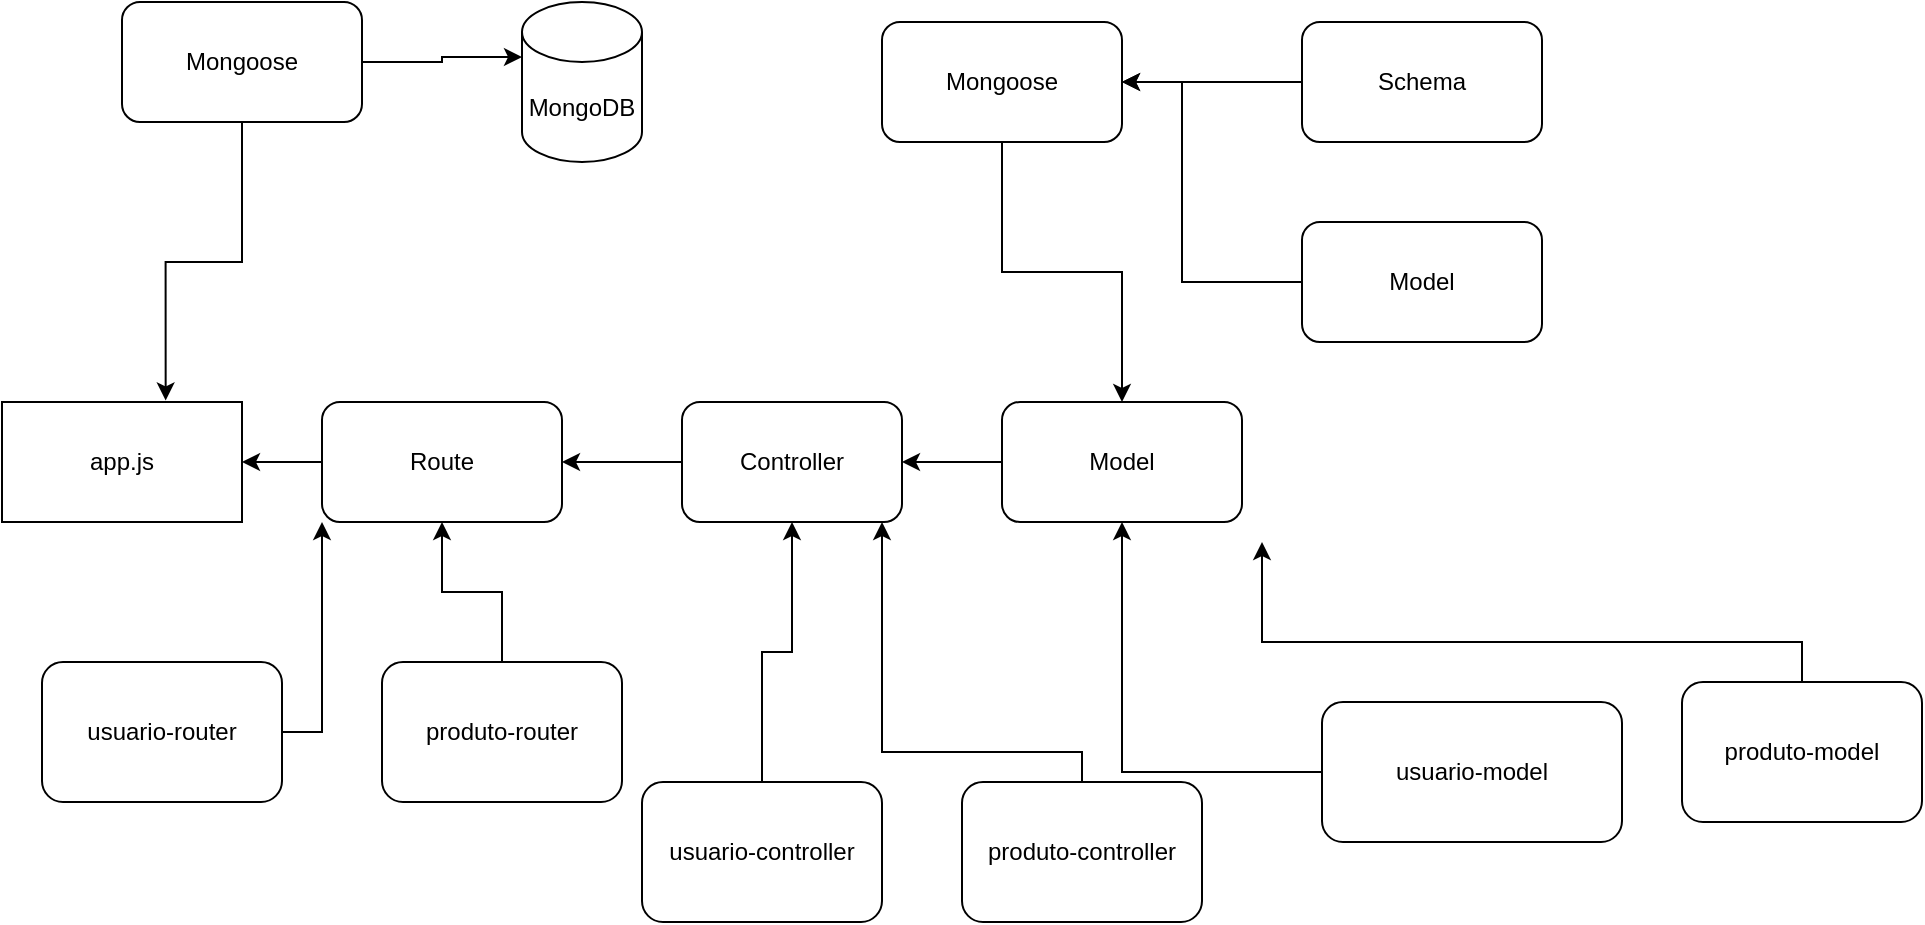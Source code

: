 <mxfile version="20.3.3" type="device"><diagram id="tFJo07qRayCMgh0tUXnl" name="Page-1"><mxGraphModel dx="1033" dy="602" grid="1" gridSize="10" guides="1" tooltips="1" connect="1" arrows="1" fold="1" page="1" pageScale="1" pageWidth="850" pageHeight="1100" math="0" shadow="0"><root><mxCell id="0"/><mxCell id="1" parent="0"/><mxCell id="q4QiMgrDIZFRPsNKLFzt-18" style="edgeStyle=orthogonalEdgeStyle;rounded=0;orthogonalLoop=1;jettySize=auto;html=1;entryX=1;entryY=0.5;entryDx=0;entryDy=0;" edge="1" parent="1" source="q4QiMgrDIZFRPsNKLFzt-1" target="q4QiMgrDIZFRPsNKLFzt-2"><mxGeometry relative="1" as="geometry"/></mxCell><mxCell id="q4QiMgrDIZFRPsNKLFzt-1" value="Controller" style="rounded=1;whiteSpace=wrap;html=1;" vertex="1" parent="1"><mxGeometry x="370" y="210" width="110" height="60" as="geometry"/></mxCell><mxCell id="q4QiMgrDIZFRPsNKLFzt-17" style="edgeStyle=orthogonalEdgeStyle;rounded=0;orthogonalLoop=1;jettySize=auto;html=1;" edge="1" parent="1" source="q4QiMgrDIZFRPsNKLFzt-2" target="q4QiMgrDIZFRPsNKLFzt-7"><mxGeometry relative="1" as="geometry"/></mxCell><mxCell id="q4QiMgrDIZFRPsNKLFzt-2" value="Route" style="rounded=1;whiteSpace=wrap;html=1;" vertex="1" parent="1"><mxGeometry x="190" y="210" width="120" height="60" as="geometry"/></mxCell><mxCell id="q4QiMgrDIZFRPsNKLFzt-19" style="edgeStyle=orthogonalEdgeStyle;rounded=0;orthogonalLoop=1;jettySize=auto;html=1;entryX=1;entryY=0.5;entryDx=0;entryDy=0;" edge="1" parent="1" source="q4QiMgrDIZFRPsNKLFzt-3" target="q4QiMgrDIZFRPsNKLFzt-1"><mxGeometry relative="1" as="geometry"/></mxCell><mxCell id="q4QiMgrDIZFRPsNKLFzt-3" value="Model" style="rounded=1;whiteSpace=wrap;html=1;" vertex="1" parent="1"><mxGeometry x="530" y="210" width="120" height="60" as="geometry"/></mxCell><mxCell id="q4QiMgrDIZFRPsNKLFzt-7" value="app.js" style="rounded=0;whiteSpace=wrap;html=1;" vertex="1" parent="1"><mxGeometry x="30" y="210" width="120" height="60" as="geometry"/></mxCell><mxCell id="q4QiMgrDIZFRPsNKLFzt-9" style="edgeStyle=orthogonalEdgeStyle;rounded=0;orthogonalLoop=1;jettySize=auto;html=1;entryX=0.682;entryY=-0.013;entryDx=0;entryDy=0;entryPerimeter=0;" edge="1" parent="1" source="q4QiMgrDIZFRPsNKLFzt-8" target="q4QiMgrDIZFRPsNKLFzt-7"><mxGeometry relative="1" as="geometry"/></mxCell><mxCell id="q4QiMgrDIZFRPsNKLFzt-11" style="edgeStyle=orthogonalEdgeStyle;rounded=0;orthogonalLoop=1;jettySize=auto;html=1;exitX=1;exitY=0.5;exitDx=0;exitDy=0;entryX=0;entryY=0;entryDx=0;entryDy=27.5;entryPerimeter=0;" edge="1" parent="1" source="q4QiMgrDIZFRPsNKLFzt-8" target="q4QiMgrDIZFRPsNKLFzt-10"><mxGeometry relative="1" as="geometry"/></mxCell><mxCell id="q4QiMgrDIZFRPsNKLFzt-8" value="Mongoose" style="rounded=1;whiteSpace=wrap;html=1;" vertex="1" parent="1"><mxGeometry x="90" y="10" width="120" height="60" as="geometry"/></mxCell><mxCell id="q4QiMgrDIZFRPsNKLFzt-10" value="MongoDB" style="shape=cylinder3;whiteSpace=wrap;html=1;boundedLbl=1;backgroundOutline=1;size=15;" vertex="1" parent="1"><mxGeometry x="290" y="10" width="60" height="80" as="geometry"/></mxCell><mxCell id="q4QiMgrDIZFRPsNKLFzt-16" style="edgeStyle=orthogonalEdgeStyle;rounded=0;orthogonalLoop=1;jettySize=auto;html=1;" edge="1" parent="1" source="q4QiMgrDIZFRPsNKLFzt-13" target="q4QiMgrDIZFRPsNKLFzt-2"><mxGeometry relative="1" as="geometry"/></mxCell><mxCell id="q4QiMgrDIZFRPsNKLFzt-13" value="produto-router" style="rounded=1;whiteSpace=wrap;html=1;" vertex="1" parent="1"><mxGeometry x="220" y="340" width="120" height="70" as="geometry"/></mxCell><mxCell id="q4QiMgrDIZFRPsNKLFzt-21" style="edgeStyle=orthogonalEdgeStyle;rounded=0;orthogonalLoop=1;jettySize=auto;html=1;entryX=0.5;entryY=1;entryDx=0;entryDy=0;" edge="1" parent="1" source="q4QiMgrDIZFRPsNKLFzt-20" target="q4QiMgrDIZFRPsNKLFzt-1"><mxGeometry relative="1" as="geometry"/></mxCell><mxCell id="q4QiMgrDIZFRPsNKLFzt-20" value="usuario-controller" style="rounded=1;whiteSpace=wrap;html=1;" vertex="1" parent="1"><mxGeometry x="350" y="400" width="120" height="70" as="geometry"/></mxCell><mxCell id="q4QiMgrDIZFRPsNKLFzt-23" style="edgeStyle=orthogonalEdgeStyle;rounded=0;orthogonalLoop=1;jettySize=auto;html=1;entryX=0;entryY=1;entryDx=0;entryDy=0;" edge="1" parent="1" source="q4QiMgrDIZFRPsNKLFzt-22" target="q4QiMgrDIZFRPsNKLFzt-2"><mxGeometry relative="1" as="geometry"/></mxCell><mxCell id="q4QiMgrDIZFRPsNKLFzt-22" value="usuario-router" style="rounded=1;whiteSpace=wrap;html=1;" vertex="1" parent="1"><mxGeometry x="50" y="340" width="120" height="70" as="geometry"/></mxCell><mxCell id="q4QiMgrDIZFRPsNKLFzt-25" style="edgeStyle=orthogonalEdgeStyle;rounded=0;orthogonalLoop=1;jettySize=auto;html=1;" edge="1" parent="1" source="q4QiMgrDIZFRPsNKLFzt-24" target="q4QiMgrDIZFRPsNKLFzt-1"><mxGeometry relative="1" as="geometry"><Array as="points"><mxPoint x="470" y="385"/></Array></mxGeometry></mxCell><mxCell id="q4QiMgrDIZFRPsNKLFzt-24" value="produto-controller" style="rounded=1;whiteSpace=wrap;html=1;" vertex="1" parent="1"><mxGeometry x="510" y="400" width="120" height="70" as="geometry"/></mxCell><mxCell id="q4QiMgrDIZFRPsNKLFzt-27" style="edgeStyle=orthogonalEdgeStyle;rounded=0;orthogonalLoop=1;jettySize=auto;html=1;" edge="1" parent="1" source="q4QiMgrDIZFRPsNKLFzt-26" target="q4QiMgrDIZFRPsNKLFzt-3"><mxGeometry relative="1" as="geometry"/></mxCell><mxCell id="q4QiMgrDIZFRPsNKLFzt-26" value="Mongoose" style="rounded=1;whiteSpace=wrap;html=1;" vertex="1" parent="1"><mxGeometry x="470" y="20" width="120" height="60" as="geometry"/></mxCell><mxCell id="q4QiMgrDIZFRPsNKLFzt-36" style="edgeStyle=orthogonalEdgeStyle;rounded=0;orthogonalLoop=1;jettySize=auto;html=1;" edge="1" parent="1" source="q4QiMgrDIZFRPsNKLFzt-28" target="q4QiMgrDIZFRPsNKLFzt-26"><mxGeometry relative="1" as="geometry"/></mxCell><mxCell id="q4QiMgrDIZFRPsNKLFzt-28" value="Schema" style="rounded=1;whiteSpace=wrap;html=1;" vertex="1" parent="1"><mxGeometry x="680" y="20" width="120" height="60" as="geometry"/></mxCell><mxCell id="q4QiMgrDIZFRPsNKLFzt-37" style="edgeStyle=orthogonalEdgeStyle;rounded=0;orthogonalLoop=1;jettySize=auto;html=1;" edge="1" parent="1" source="q4QiMgrDIZFRPsNKLFzt-29" target="q4QiMgrDIZFRPsNKLFzt-26"><mxGeometry relative="1" as="geometry"><Array as="points"><mxPoint x="620" y="150"/><mxPoint x="620" y="50"/></Array></mxGeometry></mxCell><mxCell id="q4QiMgrDIZFRPsNKLFzt-29" value="Model" style="rounded=1;whiteSpace=wrap;html=1;" vertex="1" parent="1"><mxGeometry x="680" y="120" width="120" height="60" as="geometry"/></mxCell><mxCell id="q4QiMgrDIZFRPsNKLFzt-35" style="edgeStyle=orthogonalEdgeStyle;rounded=0;orthogonalLoop=1;jettySize=auto;html=1;" edge="1" parent="1" source="q4QiMgrDIZFRPsNKLFzt-32"><mxGeometry relative="1" as="geometry"><mxPoint x="660" y="280" as="targetPoint"/><Array as="points"><mxPoint x="930" y="330"/><mxPoint x="660" y="330"/></Array></mxGeometry></mxCell><mxCell id="q4QiMgrDIZFRPsNKLFzt-32" value="produto-model" style="rounded=1;whiteSpace=wrap;html=1;" vertex="1" parent="1"><mxGeometry x="870" y="350" width="120" height="70" as="geometry"/></mxCell><mxCell id="q4QiMgrDIZFRPsNKLFzt-34" style="edgeStyle=orthogonalEdgeStyle;rounded=0;orthogonalLoop=1;jettySize=auto;html=1;" edge="1" parent="1" source="q4QiMgrDIZFRPsNKLFzt-33" target="q4QiMgrDIZFRPsNKLFzt-3"><mxGeometry relative="1" as="geometry"/></mxCell><mxCell id="q4QiMgrDIZFRPsNKLFzt-33" value="usuario-model" style="rounded=1;whiteSpace=wrap;html=1;" vertex="1" parent="1"><mxGeometry x="690" y="360" width="150" height="70" as="geometry"/></mxCell></root></mxGraphModel></diagram></mxfile>
